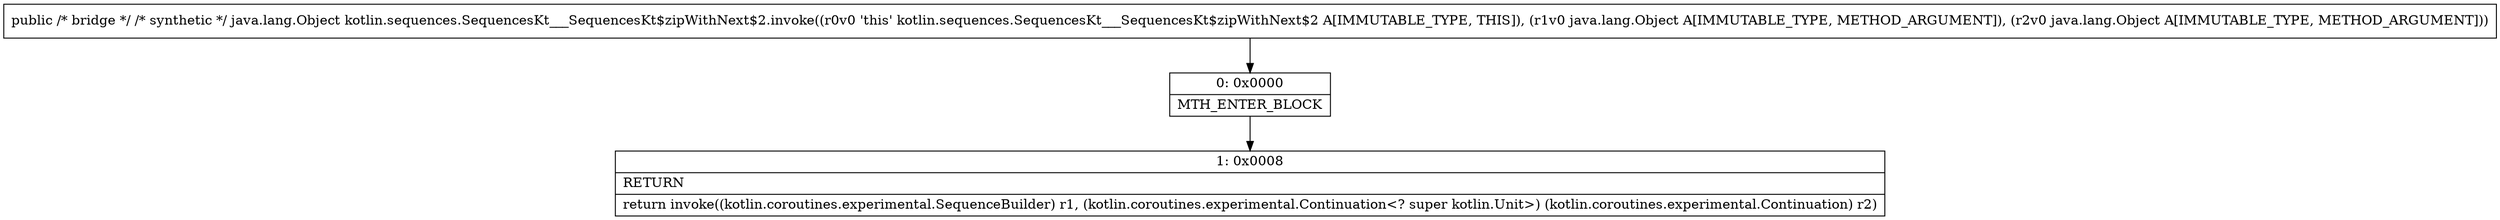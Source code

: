 digraph "CFG forkotlin.sequences.SequencesKt___SequencesKt$zipWithNext$2.invoke(Ljava\/lang\/Object;Ljava\/lang\/Object;)Ljava\/lang\/Object;" {
Node_0 [shape=record,label="{0\:\ 0x0000|MTH_ENTER_BLOCK\l}"];
Node_1 [shape=record,label="{1\:\ 0x0008|RETURN\l|return invoke((kotlin.coroutines.experimental.SequenceBuilder) r1, (kotlin.coroutines.experimental.Continuation\<? super kotlin.Unit\>) (kotlin.coroutines.experimental.Continuation) r2)\l}"];
MethodNode[shape=record,label="{public \/* bridge *\/ \/* synthetic *\/ java.lang.Object kotlin.sequences.SequencesKt___SequencesKt$zipWithNext$2.invoke((r0v0 'this' kotlin.sequences.SequencesKt___SequencesKt$zipWithNext$2 A[IMMUTABLE_TYPE, THIS]), (r1v0 java.lang.Object A[IMMUTABLE_TYPE, METHOD_ARGUMENT]), (r2v0 java.lang.Object A[IMMUTABLE_TYPE, METHOD_ARGUMENT])) }"];
MethodNode -> Node_0;
Node_0 -> Node_1;
}

